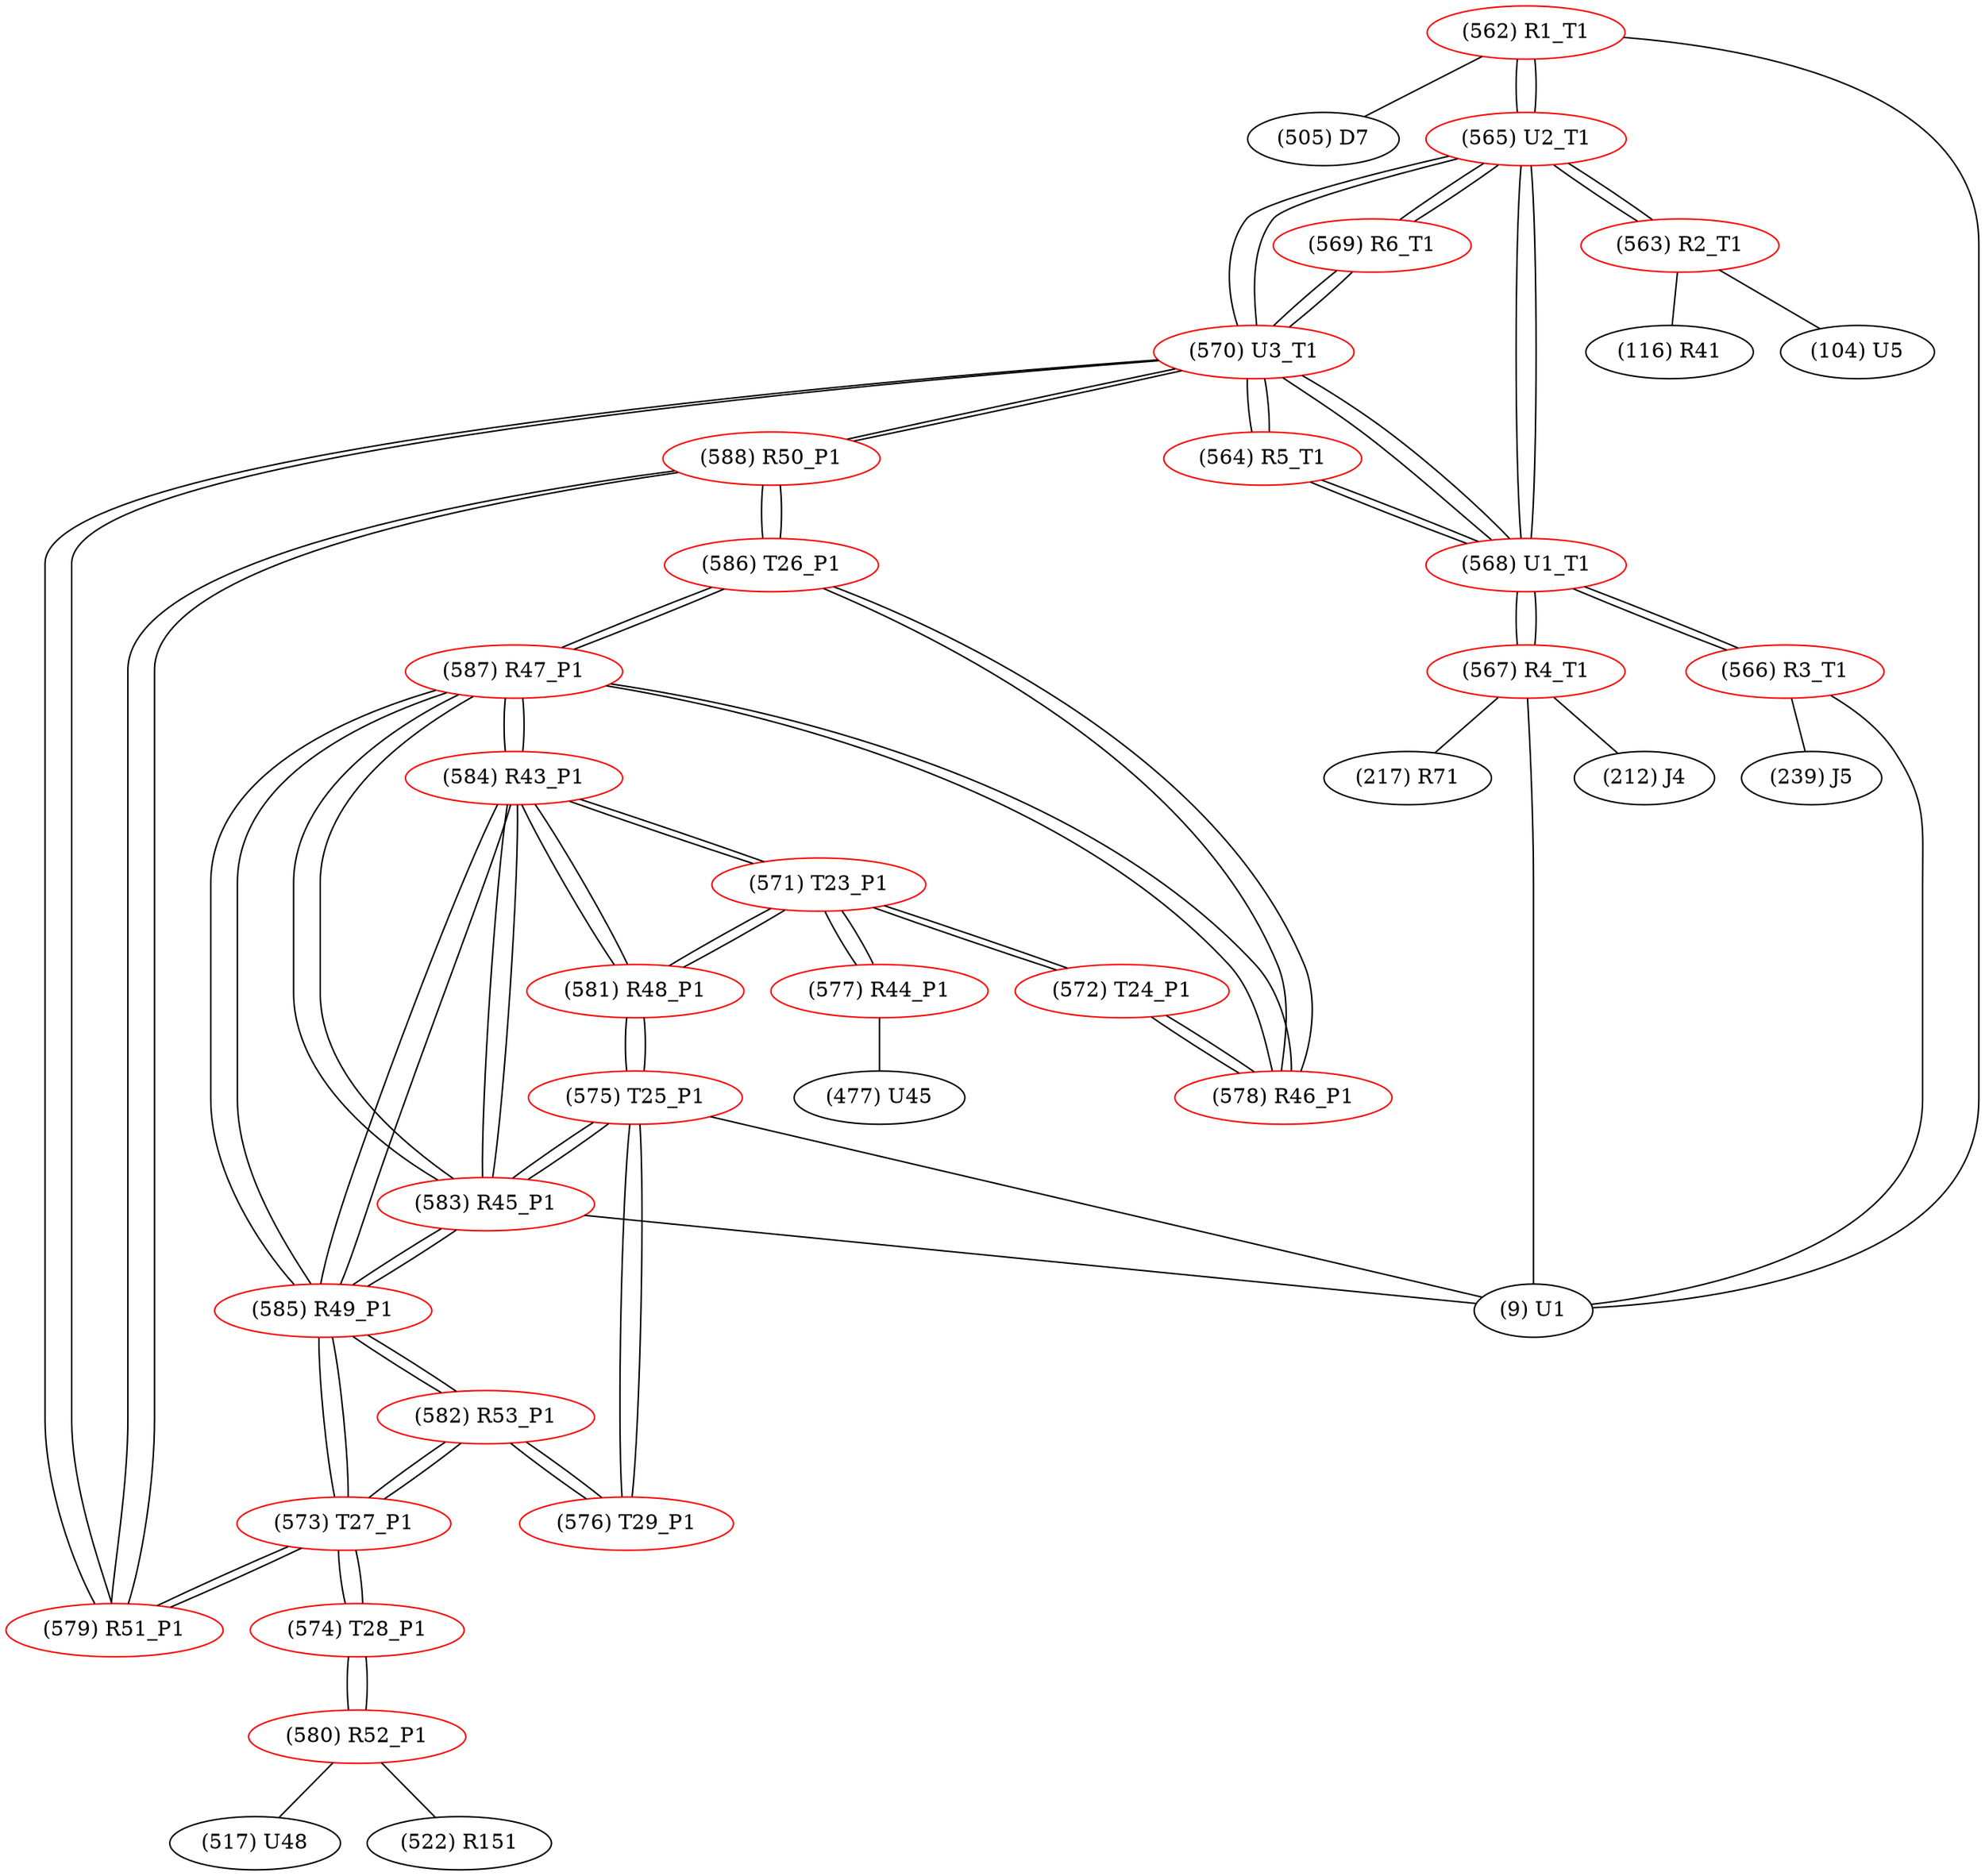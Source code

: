 graph {
	562 [label="(562) R1_T1" color=red]
	505 [label="(505) D7"]
	9 [label="(9) U1"]
	565 [label="(565) U2_T1"]
	563 [label="(563) R2_T1" color=red]
	104 [label="(104) U5"]
	116 [label="(116) R41"]
	565 [label="(565) U2_T1"]
	564 [label="(564) R5_T1" color=red]
	570 [label="(570) U3_T1"]
	568 [label="(568) U1_T1"]
	565 [label="(565) U2_T1" color=red]
	570 [label="(570) U3_T1"]
	568 [label="(568) U1_T1"]
	563 [label="(563) R2_T1"]
	562 [label="(562) R1_T1"]
	569 [label="(569) R6_T1"]
	566 [label="(566) R3_T1" color=red]
	239 [label="(239) J5"]
	9 [label="(9) U1"]
	568 [label="(568) U1_T1"]
	567 [label="(567) R4_T1" color=red]
	9 [label="(9) U1"]
	212 [label="(212) J4"]
	217 [label="(217) R71"]
	568 [label="(568) U1_T1"]
	568 [label="(568) U1_T1" color=red]
	567 [label="(567) R4_T1"]
	565 [label="(565) U2_T1"]
	570 [label="(570) U3_T1"]
	564 [label="(564) R5_T1"]
	566 [label="(566) R3_T1"]
	569 [label="(569) R6_T1" color=red]
	570 [label="(570) U3_T1"]
	565 [label="(565) U2_T1"]
	570 [label="(570) U3_T1" color=red]
	569 [label="(569) R6_T1"]
	564 [label="(564) R5_T1"]
	565 [label="(565) U2_T1"]
	568 [label="(568) U1_T1"]
	579 [label="(579) R51_P1"]
	588 [label="(588) R50_P1"]
	571 [label="(571) T23_P1" color=red]
	581 [label="(581) R48_P1"]
	584 [label="(584) R43_P1"]
	572 [label="(572) T24_P1"]
	577 [label="(577) R44_P1"]
	572 [label="(572) T24_P1" color=red]
	578 [label="(578) R46_P1"]
	571 [label="(571) T23_P1"]
	573 [label="(573) T27_P1" color=red]
	579 [label="(579) R51_P1"]
	574 [label="(574) T28_P1"]
	582 [label="(582) R53_P1"]
	585 [label="(585) R49_P1"]
	574 [label="(574) T28_P1" color=red]
	580 [label="(580) R52_P1"]
	573 [label="(573) T27_P1"]
	575 [label="(575) T25_P1" color=red]
	576 [label="(576) T29_P1"]
	581 [label="(581) R48_P1"]
	583 [label="(583) R45_P1"]
	9 [label="(9) U1"]
	576 [label="(576) T29_P1" color=red]
	575 [label="(575) T25_P1"]
	582 [label="(582) R53_P1"]
	577 [label="(577) R44_P1" color=red]
	477 [label="(477) U45"]
	571 [label="(571) T23_P1"]
	578 [label="(578) R46_P1" color=red]
	586 [label="(586) T26_P1"]
	587 [label="(587) R47_P1"]
	572 [label="(572) T24_P1"]
	579 [label="(579) R51_P1" color=red]
	573 [label="(573) T27_P1"]
	588 [label="(588) R50_P1"]
	570 [label="(570) U3_T1"]
	580 [label="(580) R52_P1" color=red]
	517 [label="(517) U48"]
	522 [label="(522) R151"]
	574 [label="(574) T28_P1"]
	581 [label="(581) R48_P1" color=red]
	575 [label="(575) T25_P1"]
	571 [label="(571) T23_P1"]
	584 [label="(584) R43_P1"]
	582 [label="(582) R53_P1" color=red]
	576 [label="(576) T29_P1"]
	573 [label="(573) T27_P1"]
	585 [label="(585) R49_P1"]
	583 [label="(583) R45_P1" color=red]
	587 [label="(587) R47_P1"]
	584 [label="(584) R43_P1"]
	585 [label="(585) R49_P1"]
	575 [label="(575) T25_P1"]
	9 [label="(9) U1"]
	584 [label="(584) R43_P1" color=red]
	581 [label="(581) R48_P1"]
	571 [label="(571) T23_P1"]
	587 [label="(587) R47_P1"]
	583 [label="(583) R45_P1"]
	585 [label="(585) R49_P1"]
	585 [label="(585) R49_P1" color=red]
	587 [label="(587) R47_P1"]
	583 [label="(583) R45_P1"]
	584 [label="(584) R43_P1"]
	573 [label="(573) T27_P1"]
	582 [label="(582) R53_P1"]
	586 [label="(586) T26_P1" color=red]
	588 [label="(588) R50_P1"]
	578 [label="(578) R46_P1"]
	587 [label="(587) R47_P1"]
	587 [label="(587) R47_P1" color=red]
	583 [label="(583) R45_P1"]
	584 [label="(584) R43_P1"]
	585 [label="(585) R49_P1"]
	586 [label="(586) T26_P1"]
	578 [label="(578) R46_P1"]
	588 [label="(588) R50_P1" color=red]
	586 [label="(586) T26_P1"]
	579 [label="(579) R51_P1"]
	570 [label="(570) U3_T1"]
	562 -- 505
	562 -- 9
	562 -- 565
	563 -- 104
	563 -- 116
	563 -- 565
	564 -- 570
	564 -- 568
	565 -- 570
	565 -- 568
	565 -- 563
	565 -- 562
	565 -- 569
	566 -- 239
	566 -- 9
	566 -- 568
	567 -- 9
	567 -- 212
	567 -- 217
	567 -- 568
	568 -- 567
	568 -- 565
	568 -- 570
	568 -- 564
	568 -- 566
	569 -- 570
	569 -- 565
	570 -- 569
	570 -- 564
	570 -- 565
	570 -- 568
	570 -- 579
	570 -- 588
	571 -- 581
	571 -- 584
	571 -- 572
	571 -- 577
	572 -- 578
	572 -- 571
	573 -- 579
	573 -- 574
	573 -- 582
	573 -- 585
	574 -- 580
	574 -- 573
	575 -- 576
	575 -- 581
	575 -- 583
	575 -- 9
	576 -- 575
	576 -- 582
	577 -- 477
	577 -- 571
	578 -- 586
	578 -- 587
	578 -- 572
	579 -- 573
	579 -- 588
	579 -- 570
	580 -- 517
	580 -- 522
	580 -- 574
	581 -- 575
	581 -- 571
	581 -- 584
	582 -- 576
	582 -- 573
	582 -- 585
	583 -- 587
	583 -- 584
	583 -- 585
	583 -- 575
	583 -- 9
	584 -- 581
	584 -- 571
	584 -- 587
	584 -- 583
	584 -- 585
	585 -- 587
	585 -- 583
	585 -- 584
	585 -- 573
	585 -- 582
	586 -- 588
	586 -- 578
	586 -- 587
	587 -- 583
	587 -- 584
	587 -- 585
	587 -- 586
	587 -- 578
	588 -- 586
	588 -- 579
	588 -- 570
}